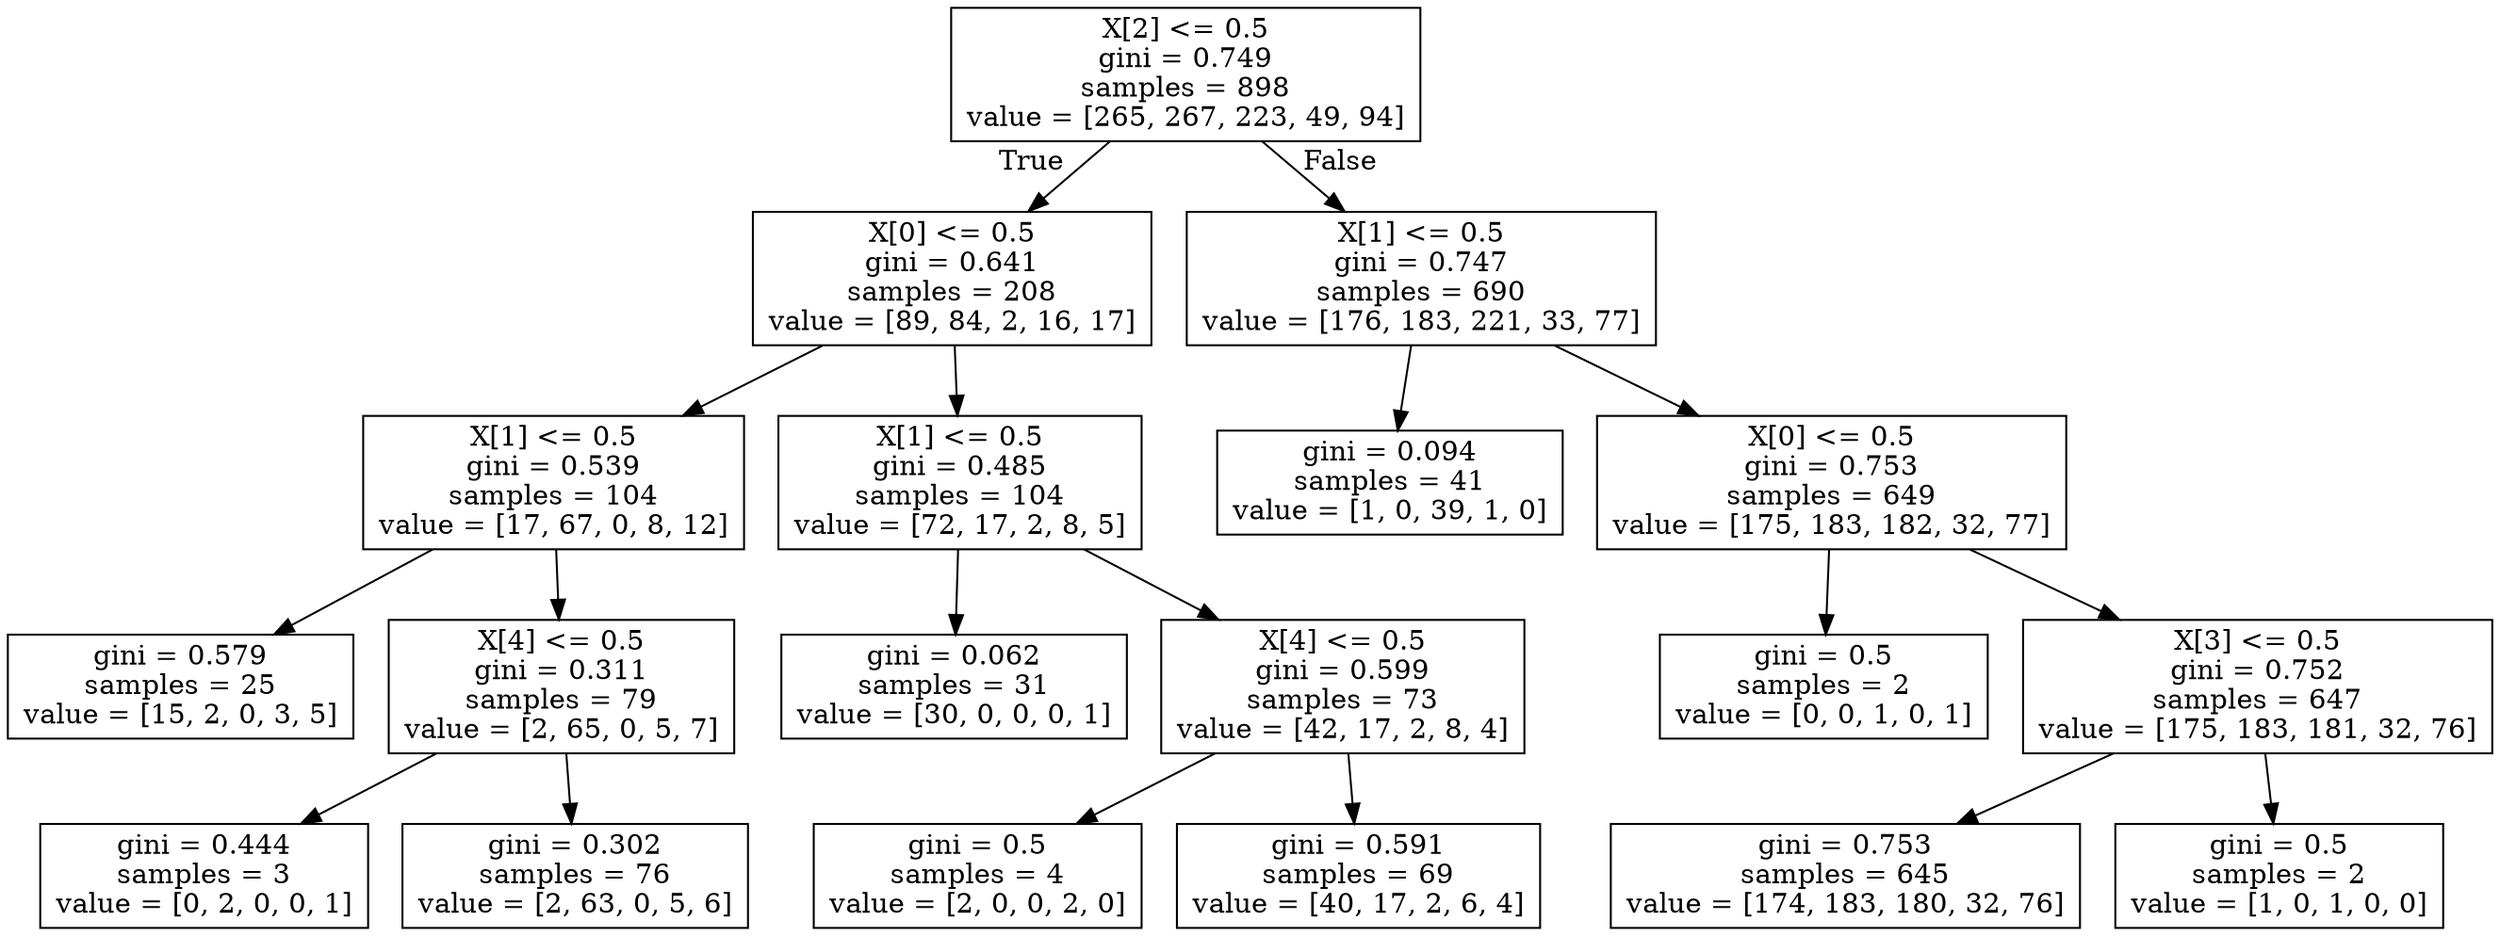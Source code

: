 digraph Tree {
node [shape=box] ;
0 [label="X[2] <= 0.5\ngini = 0.749\nsamples = 898\nvalue = [265, 267, 223, 49, 94]"] ;
1 [label="X[0] <= 0.5\ngini = 0.641\nsamples = 208\nvalue = [89, 84, 2, 16, 17]"] ;
0 -> 1 [labeldistance=2.5, labelangle=45, headlabel="True"] ;
2 [label="X[1] <= 0.5\ngini = 0.539\nsamples = 104\nvalue = [17, 67, 0, 8, 12]"] ;
1 -> 2 ;
3 [label="gini = 0.579\nsamples = 25\nvalue = [15, 2, 0, 3, 5]"] ;
2 -> 3 ;
4 [label="X[4] <= 0.5\ngini = 0.311\nsamples = 79\nvalue = [2, 65, 0, 5, 7]"] ;
2 -> 4 ;
5 [label="gini = 0.444\nsamples = 3\nvalue = [0, 2, 0, 0, 1]"] ;
4 -> 5 ;
6 [label="gini = 0.302\nsamples = 76\nvalue = [2, 63, 0, 5, 6]"] ;
4 -> 6 ;
7 [label="X[1] <= 0.5\ngini = 0.485\nsamples = 104\nvalue = [72, 17, 2, 8, 5]"] ;
1 -> 7 ;
8 [label="gini = 0.062\nsamples = 31\nvalue = [30, 0, 0, 0, 1]"] ;
7 -> 8 ;
9 [label="X[4] <= 0.5\ngini = 0.599\nsamples = 73\nvalue = [42, 17, 2, 8, 4]"] ;
7 -> 9 ;
10 [label="gini = 0.5\nsamples = 4\nvalue = [2, 0, 0, 2, 0]"] ;
9 -> 10 ;
11 [label="gini = 0.591\nsamples = 69\nvalue = [40, 17, 2, 6, 4]"] ;
9 -> 11 ;
12 [label="X[1] <= 0.5\ngini = 0.747\nsamples = 690\nvalue = [176, 183, 221, 33, 77]"] ;
0 -> 12 [labeldistance=2.5, labelangle=-45, headlabel="False"] ;
13 [label="gini = 0.094\nsamples = 41\nvalue = [1, 0, 39, 1, 0]"] ;
12 -> 13 ;
14 [label="X[0] <= 0.5\ngini = 0.753\nsamples = 649\nvalue = [175, 183, 182, 32, 77]"] ;
12 -> 14 ;
15 [label="gini = 0.5\nsamples = 2\nvalue = [0, 0, 1, 0, 1]"] ;
14 -> 15 ;
16 [label="X[3] <= 0.5\ngini = 0.752\nsamples = 647\nvalue = [175, 183, 181, 32, 76]"] ;
14 -> 16 ;
17 [label="gini = 0.753\nsamples = 645\nvalue = [174, 183, 180, 32, 76]"] ;
16 -> 17 ;
18 [label="gini = 0.5\nsamples = 2\nvalue = [1, 0, 1, 0, 0]"] ;
16 -> 18 ;
}